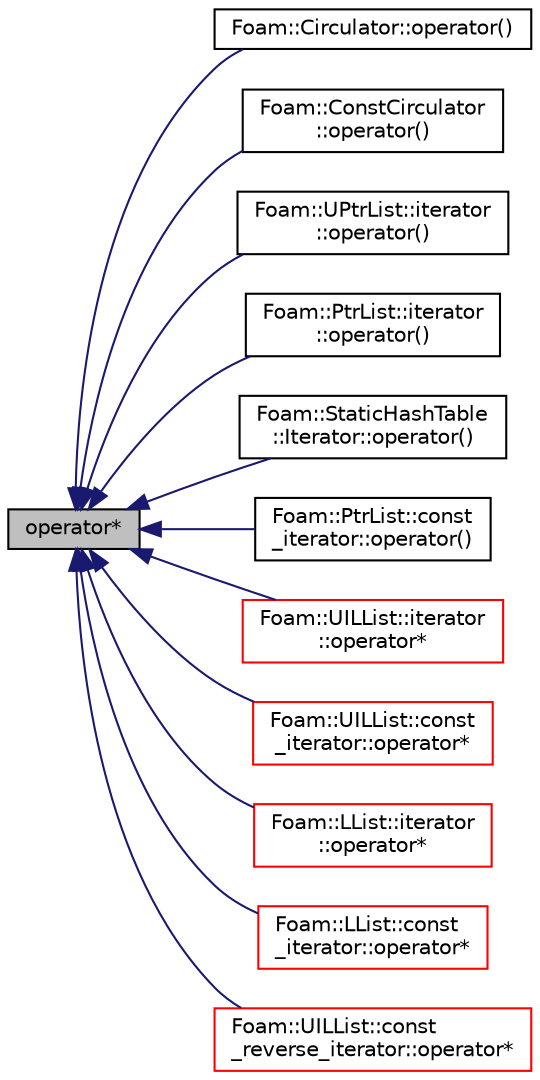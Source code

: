 digraph "operator*"
{
  bgcolor="transparent";
  edge [fontname="Helvetica",fontsize="10",labelfontname="Helvetica",labelfontsize="10"];
  node [fontname="Helvetica",fontsize="10",shape=record];
  rankdir="LR";
  Node1 [label="operator*",height=0.2,width=0.4,color="black", fillcolor="grey75", style="filled", fontcolor="black"];
  Node1 -> Node2 [dir="back",color="midnightblue",fontsize="10",style="solid",fontname="Helvetica"];
  Node2 [label="Foam::Circulator::operator()",height=0.2,width=0.4,color="black",URL="$a00275.html#a873f37a3835e77b9cacf90e2965fda30",tooltip="Dereference the iterator and return. "];
  Node1 -> Node3 [dir="back",color="midnightblue",fontsize="10",style="solid",fontname="Helvetica"];
  Node3 [label="Foam::ConstCirculator\l::operator()",height=0.2,width=0.4,color="black",URL="$a00392.html#a4df7d07e27852423b85136fc9c6c5e3f",tooltip="Dereference the iterator and return. "];
  Node1 -> Node4 [dir="back",color="midnightblue",fontsize="10",style="solid",fontname="Helvetica"];
  Node4 [label="Foam::UPtrList::iterator\l::operator()",height=0.2,width=0.4,color="black",URL="$a01210.html#a625855a4f62948f4f1ad06354be9ca09"];
  Node1 -> Node5 [dir="back",color="midnightblue",fontsize="10",style="solid",fontname="Helvetica"];
  Node5 [label="Foam::PtrList::iterator\l::operator()",height=0.2,width=0.4,color="black",URL="$a01209.html#a625855a4f62948f4f1ad06354be9ca09"];
  Node1 -> Node6 [dir="back",color="midnightblue",fontsize="10",style="solid",fontname="Helvetica"];
  Node6 [label="Foam::StaticHashTable\l::Iterator::operator()",height=0.2,width=0.4,color="black",URL="$a01202.html#a0da68fe3c57a5456dd52f919aebc3e04"];
  Node1 -> Node7 [dir="back",color="midnightblue",fontsize="10",style="solid",fontname="Helvetica"];
  Node7 [label="Foam::PtrList::const\l_iterator::operator()",height=0.2,width=0.4,color="black",URL="$a00353.html#a1977e4f1cf93a3e5560504ad6616da0a"];
  Node1 -> Node8 [dir="back",color="midnightblue",fontsize="10",style="solid",fontname="Helvetica"];
  Node8 [label="Foam::UILList::iterator\l::operator*",height=0.2,width=0.4,color="red",URL="$a01205.html#af7f8c6b921dca2b94f6e7ee14e762770"];
  Node1 -> Node9 [dir="back",color="midnightblue",fontsize="10",style="solid",fontname="Helvetica"];
  Node9 [label="Foam::UILList::const\l_iterator::operator*",height=0.2,width=0.4,color="red",URL="$a00349.html#a4d63736950e982ee8a64e635fe3182be"];
  Node1 -> Node10 [dir="back",color="midnightblue",fontsize="10",style="solid",fontname="Helvetica"];
  Node10 [label="Foam::LList::iterator\l::operator*",height=0.2,width=0.4,color="red",URL="$a01203.html#af7f8c6b921dca2b94f6e7ee14e762770"];
  Node1 -> Node11 [dir="back",color="midnightblue",fontsize="10",style="solid",fontname="Helvetica"];
  Node11 [label="Foam::LList::const\l_iterator::operator*",height=0.2,width=0.4,color="red",URL="$a00347.html#a4d63736950e982ee8a64e635fe3182be"];
  Node1 -> Node12 [dir="back",color="midnightblue",fontsize="10",style="solid",fontname="Helvetica"];
  Node12 [label="Foam::UILList::const\l_reverse_iterator::operator*",height=0.2,width=0.4,color="red",URL="$a00356.html#a4d63736950e982ee8a64e635fe3182be"];
}
